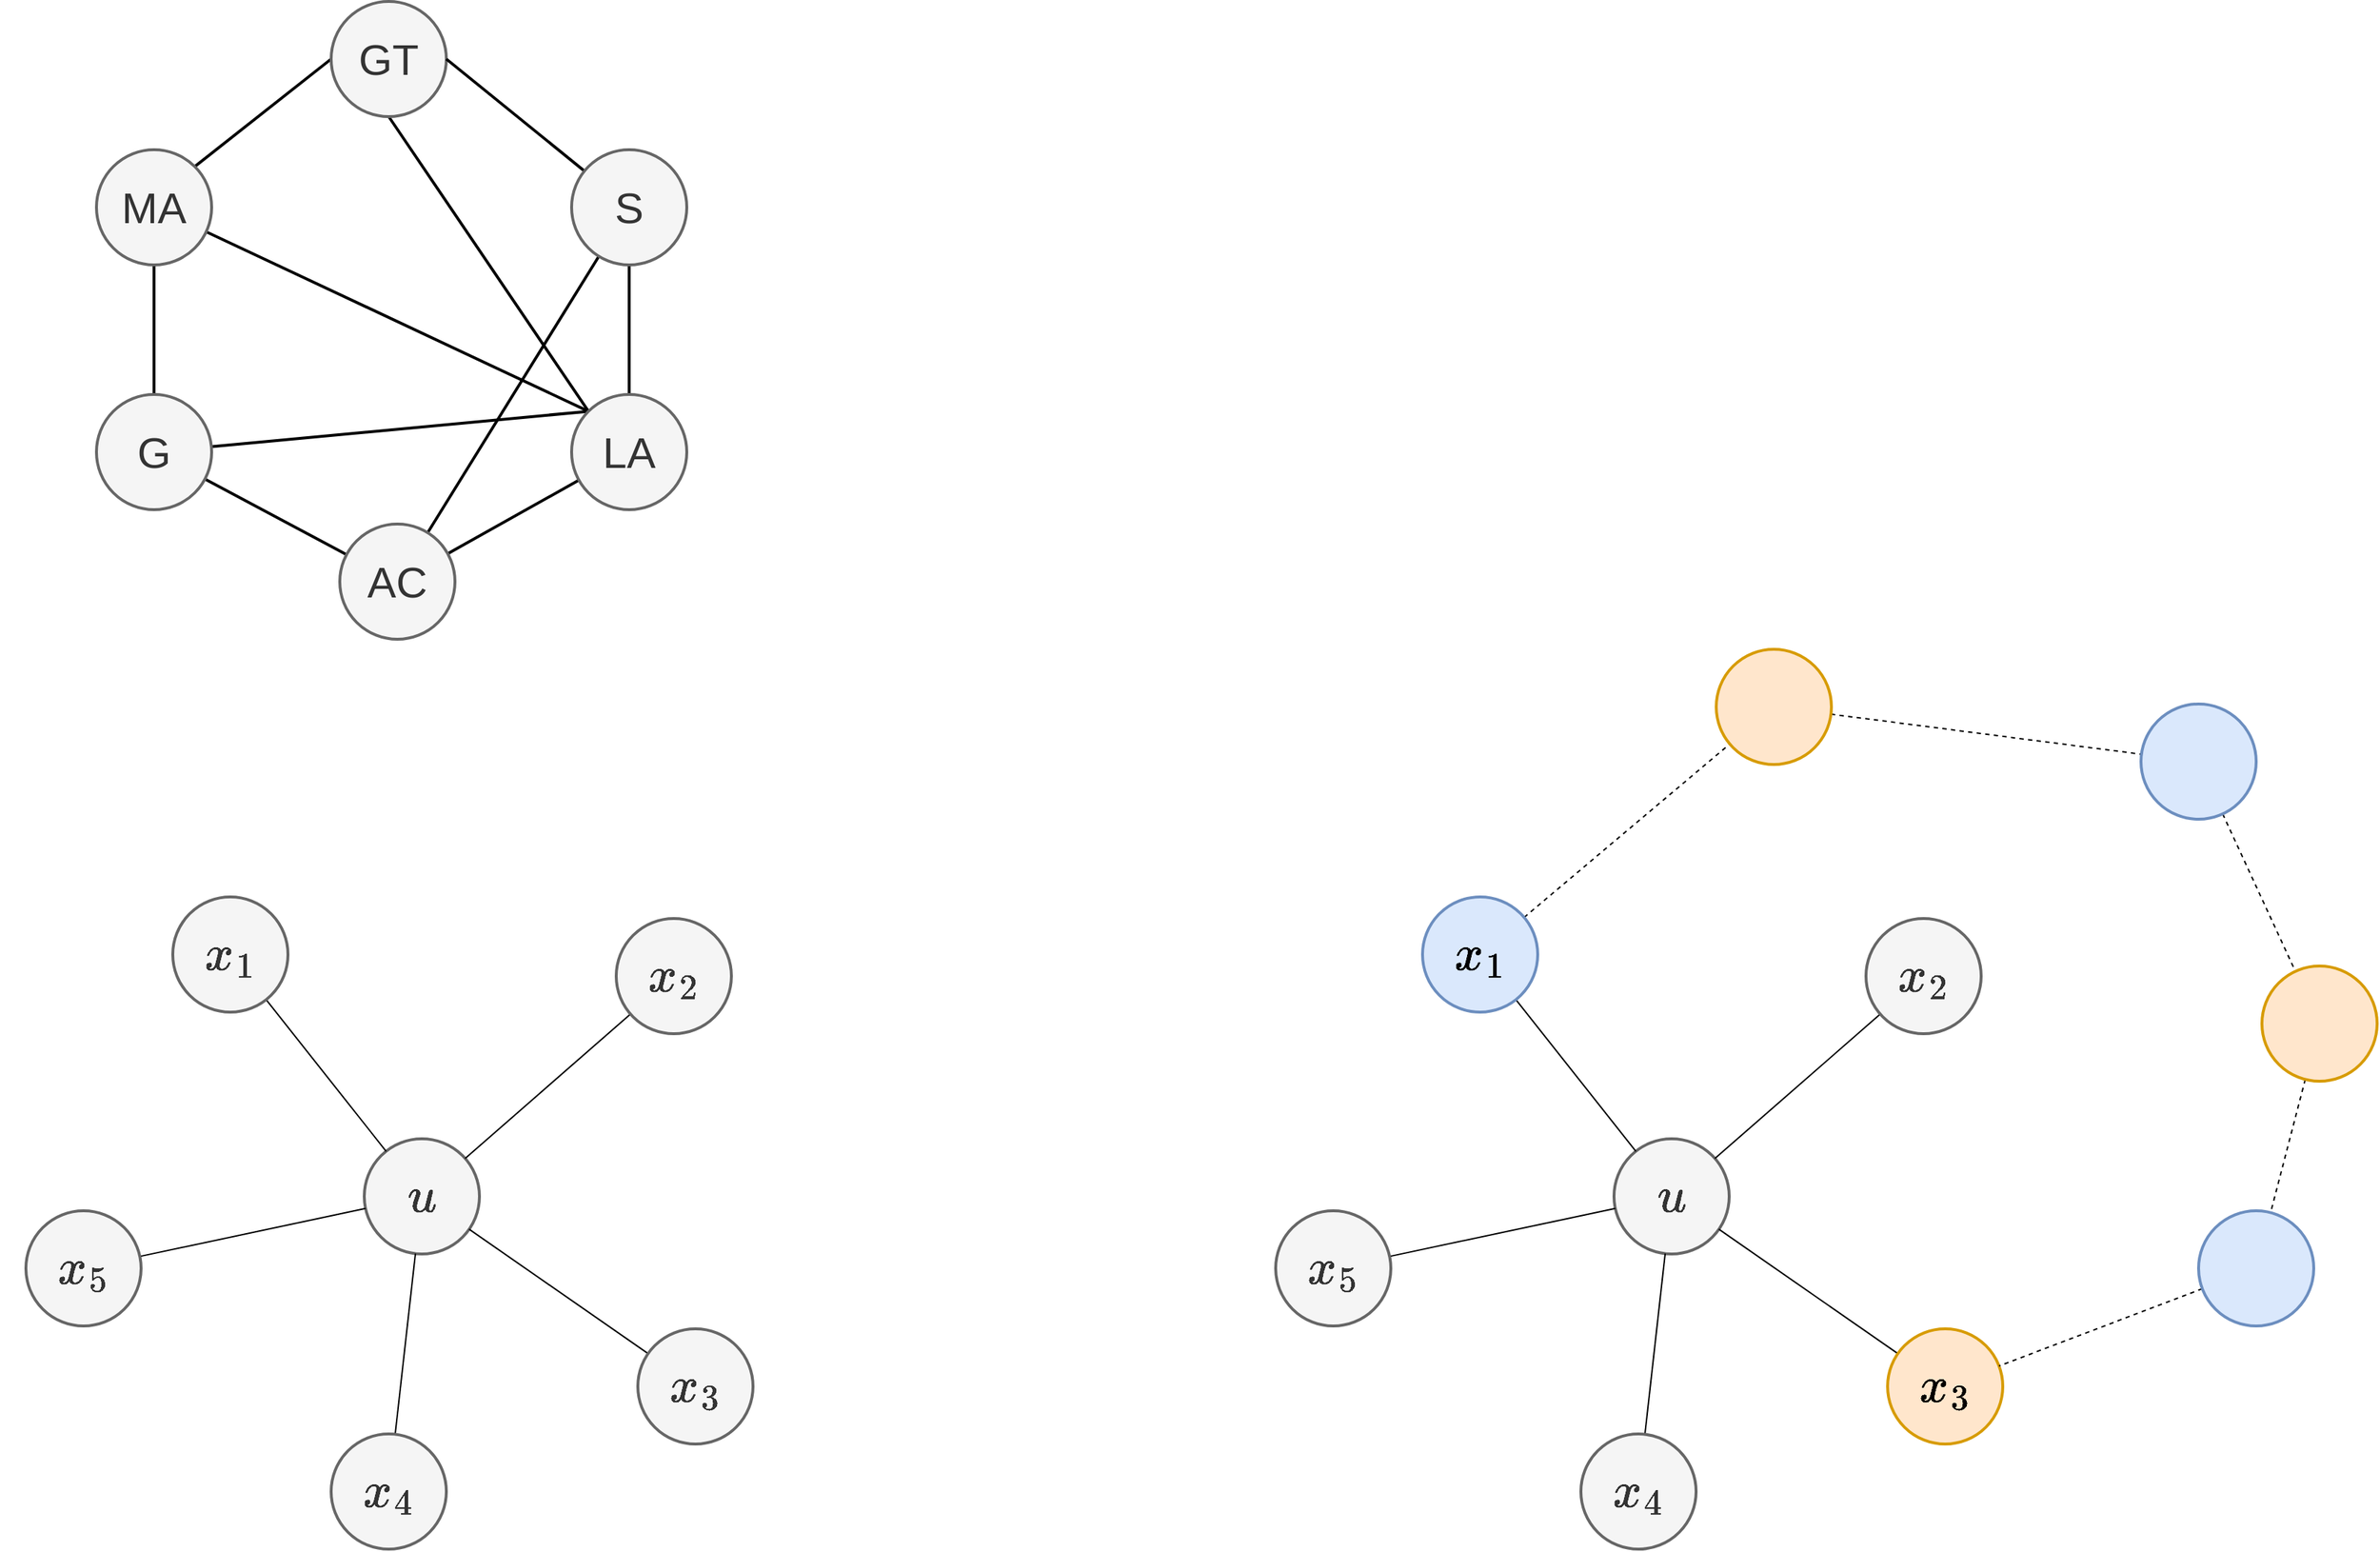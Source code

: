 <mxfile version="15.8.7" type="device"><diagram id="vD-1taEeAtevMlNxD4_d" name="第 1 页"><mxGraphModel dx="1454" dy="969" grid="0" gridSize="10" guides="1" tooltips="1" connect="1" arrows="1" fold="1" page="0" pageScale="1" pageWidth="827" pageHeight="1169" math="1" shadow="0"><root><mxCell id="0"/><mxCell id="1" parent="0"/><mxCell id="gYDpiqvSYtRGTGUkzogx-8" style="rounded=0;orthogonalLoop=1;jettySize=auto;html=1;entryX=1;entryY=0;entryDx=0;entryDy=0;fontSize=30;endArrow=none;endFill=0;exitX=0;exitY=0.5;exitDx=0;exitDy=0;strokeWidth=2;" parent="1" source="gYDpiqvSYtRGTGUkzogx-1" target="gYDpiqvSYtRGTGUkzogx-2" edge="1"><mxGeometry relative="1" as="geometry"/></mxCell><mxCell id="gYDpiqvSYtRGTGUkzogx-15" style="edgeStyle=none;rounded=0;orthogonalLoop=1;jettySize=auto;html=1;entryX=0;entryY=0;entryDx=0;entryDy=0;fontSize=30;endArrow=none;endFill=0;exitX=0.5;exitY=1;exitDx=0;exitDy=0;strokeWidth=2;" parent="1" source="gYDpiqvSYtRGTGUkzogx-1" target="gYDpiqvSYtRGTGUkzogx-5" edge="1"><mxGeometry relative="1" as="geometry"/></mxCell><mxCell id="gYDpiqvSYtRGTGUkzogx-1" value="GT" style="ellipse;whiteSpace=wrap;html=1;aspect=fixed;fontSize=30;strokeWidth=2;fillColor=#f5f5f5;fontColor=#333333;strokeColor=#666666;" parent="1" vertex="1"><mxGeometry x="278" y="80" width="80" height="80" as="geometry"/></mxCell><mxCell id="gYDpiqvSYtRGTGUkzogx-9" style="edgeStyle=none;rounded=0;orthogonalLoop=1;jettySize=auto;html=1;fontSize=30;endArrow=none;endFill=0;strokeWidth=2;" parent="1" source="gYDpiqvSYtRGTGUkzogx-2" target="gYDpiqvSYtRGTGUkzogx-3" edge="1"><mxGeometry relative="1" as="geometry"/></mxCell><mxCell id="gYDpiqvSYtRGTGUkzogx-16" style="edgeStyle=none;rounded=0;orthogonalLoop=1;jettySize=auto;html=1;entryX=0;entryY=0;entryDx=0;entryDy=0;fontSize=30;endArrow=none;endFill=0;strokeWidth=2;" parent="1" source="gYDpiqvSYtRGTGUkzogx-2" target="gYDpiqvSYtRGTGUkzogx-5" edge="1"><mxGeometry relative="1" as="geometry"/></mxCell><mxCell id="gYDpiqvSYtRGTGUkzogx-2" value="MA" style="ellipse;whiteSpace=wrap;html=1;aspect=fixed;fontSize=30;strokeWidth=2;fillColor=#f5f5f5;fontColor=#333333;strokeColor=#666666;" parent="1" vertex="1"><mxGeometry x="115" y="183" width="80" height="80" as="geometry"/></mxCell><mxCell id="gYDpiqvSYtRGTGUkzogx-10" style="edgeStyle=none;rounded=0;orthogonalLoop=1;jettySize=auto;html=1;fontSize=30;endArrow=none;endFill=0;strokeWidth=2;" parent="1" source="gYDpiqvSYtRGTGUkzogx-3" target="gYDpiqvSYtRGTGUkzogx-4" edge="1"><mxGeometry relative="1" as="geometry"/></mxCell><mxCell id="gYDpiqvSYtRGTGUkzogx-17" style="edgeStyle=none;rounded=0;orthogonalLoop=1;jettySize=auto;html=1;entryX=0;entryY=0;entryDx=0;entryDy=0;fontSize=30;endArrow=none;endFill=0;strokeWidth=2;" parent="1" source="gYDpiqvSYtRGTGUkzogx-3" target="gYDpiqvSYtRGTGUkzogx-5" edge="1"><mxGeometry relative="1" as="geometry"/></mxCell><mxCell id="gYDpiqvSYtRGTGUkzogx-3" value="G" style="ellipse;whiteSpace=wrap;html=1;aspect=fixed;fontSize=30;strokeWidth=2;fillColor=#f5f5f5;fontColor=#333333;strokeColor=#666666;" parent="1" vertex="1"><mxGeometry x="115" y="353" width="80" height="80" as="geometry"/></mxCell><mxCell id="gYDpiqvSYtRGTGUkzogx-11" style="edgeStyle=none;rounded=0;orthogonalLoop=1;jettySize=auto;html=1;fontSize=30;endArrow=none;endFill=0;strokeWidth=2;" parent="1" source="gYDpiqvSYtRGTGUkzogx-4" target="gYDpiqvSYtRGTGUkzogx-5" edge="1"><mxGeometry relative="1" as="geometry"/></mxCell><mxCell id="gYDpiqvSYtRGTGUkzogx-14" style="edgeStyle=none;rounded=0;orthogonalLoop=1;jettySize=auto;html=1;fontSize=30;endArrow=none;endFill=0;strokeWidth=2;" parent="1" source="gYDpiqvSYtRGTGUkzogx-4" target="gYDpiqvSYtRGTGUkzogx-7" edge="1"><mxGeometry relative="1" as="geometry"/></mxCell><mxCell id="gYDpiqvSYtRGTGUkzogx-4" value="AC" style="ellipse;whiteSpace=wrap;html=1;aspect=fixed;fontSize=30;strokeWidth=2;fillColor=#f5f5f5;fontColor=#333333;strokeColor=#666666;" parent="1" vertex="1"><mxGeometry x="284" y="443" width="80" height="80" as="geometry"/></mxCell><mxCell id="gYDpiqvSYtRGTGUkzogx-12" style="edgeStyle=none;rounded=0;orthogonalLoop=1;jettySize=auto;html=1;entryX=0.5;entryY=1;entryDx=0;entryDy=0;fontSize=30;endArrow=none;endFill=0;strokeWidth=2;" parent="1" source="gYDpiqvSYtRGTGUkzogx-5" target="gYDpiqvSYtRGTGUkzogx-7" edge="1"><mxGeometry relative="1" as="geometry"/></mxCell><mxCell id="gYDpiqvSYtRGTGUkzogx-5" value="LA" style="ellipse;whiteSpace=wrap;html=1;aspect=fixed;fontSize=30;strokeWidth=2;fillColor=#f5f5f5;fontColor=#333333;strokeColor=#666666;" parent="1" vertex="1"><mxGeometry x="445" y="353" width="80" height="80" as="geometry"/></mxCell><mxCell id="gYDpiqvSYtRGTGUkzogx-13" style="edgeStyle=none;rounded=0;orthogonalLoop=1;jettySize=auto;html=1;fontSize=30;endArrow=none;endFill=0;entryX=1;entryY=0.5;entryDx=0;entryDy=0;strokeWidth=2;" parent="1" source="gYDpiqvSYtRGTGUkzogx-7" target="gYDpiqvSYtRGTGUkzogx-1" edge="1"><mxGeometry relative="1" as="geometry"><mxPoint x="357" y="134" as="targetPoint"/></mxGeometry></mxCell><mxCell id="gYDpiqvSYtRGTGUkzogx-7" value="S" style="ellipse;whiteSpace=wrap;html=1;aspect=fixed;fontSize=30;strokeWidth=2;fillColor=#f5f5f5;fontColor=#333333;strokeColor=#666666;" parent="1" vertex="1"><mxGeometry x="445" y="183" width="80" height="80" as="geometry"/></mxCell><mxCell id="BHNeVTPEw9CEweol9IIu-1" value="$$u$$" style="ellipse;whiteSpace=wrap;html=1;aspect=fixed;fontSize=30;strokeWidth=2;fillColor=#f5f5f5;fontColor=#333333;strokeColor=#666666;" vertex="1" parent="1"><mxGeometry x="301" y="870" width="80" height="80" as="geometry"/></mxCell><mxCell id="BHNeVTPEw9CEweol9IIu-8" style="edgeStyle=none;rounded=0;orthogonalLoop=1;jettySize=auto;html=1;endArrow=none;endFill=0;" edge="1" parent="1" source="BHNeVTPEw9CEweol9IIu-2" target="BHNeVTPEw9CEweol9IIu-1"><mxGeometry relative="1" as="geometry"/></mxCell><mxCell id="BHNeVTPEw9CEweol9IIu-2" value="$$x_1$$" style="ellipse;whiteSpace=wrap;html=1;aspect=fixed;fontSize=30;strokeWidth=2;fillColor=#f5f5f5;fontColor=#333333;strokeColor=#666666;" vertex="1" parent="1"><mxGeometry x="168" y="702" width="80" height="80" as="geometry"/></mxCell><mxCell id="BHNeVTPEw9CEweol9IIu-9" style="edgeStyle=none;rounded=0;orthogonalLoop=1;jettySize=auto;html=1;endArrow=none;endFill=0;" edge="1" parent="1" source="BHNeVTPEw9CEweol9IIu-3" target="BHNeVTPEw9CEweol9IIu-1"><mxGeometry relative="1" as="geometry"/></mxCell><mxCell id="BHNeVTPEw9CEweol9IIu-3" value="$$x_2$$" style="ellipse;whiteSpace=wrap;html=1;aspect=fixed;fontSize=30;strokeWidth=2;fillColor=#f5f5f5;fontColor=#333333;strokeColor=#666666;" vertex="1" parent="1"><mxGeometry x="476" y="717" width="80" height="80" as="geometry"/></mxCell><mxCell id="BHNeVTPEw9CEweol9IIu-10" style="edgeStyle=none;rounded=0;orthogonalLoop=1;jettySize=auto;html=1;endArrow=none;endFill=0;" edge="1" parent="1" source="BHNeVTPEw9CEweol9IIu-4" target="BHNeVTPEw9CEweol9IIu-1"><mxGeometry relative="1" as="geometry"/></mxCell><mxCell id="BHNeVTPEw9CEweol9IIu-4" value="$$x_3$$" style="ellipse;whiteSpace=wrap;html=1;aspect=fixed;fontSize=30;strokeWidth=2;fillColor=#f5f5f5;fontColor=#333333;strokeColor=#666666;" vertex="1" parent="1"><mxGeometry x="491" y="1002" width="80" height="80" as="geometry"/></mxCell><mxCell id="BHNeVTPEw9CEweol9IIu-11" style="edgeStyle=none;rounded=0;orthogonalLoop=1;jettySize=auto;html=1;endArrow=none;endFill=0;" edge="1" parent="1" source="BHNeVTPEw9CEweol9IIu-5" target="BHNeVTPEw9CEweol9IIu-1"><mxGeometry relative="1" as="geometry"/></mxCell><mxCell id="BHNeVTPEw9CEweol9IIu-5" value="$$x_4$$" style="ellipse;whiteSpace=wrap;html=1;aspect=fixed;fontSize=30;strokeWidth=2;fillColor=#f5f5f5;fontColor=#333333;strokeColor=#666666;" vertex="1" parent="1"><mxGeometry x="278" y="1075" width="80" height="80" as="geometry"/></mxCell><mxCell id="BHNeVTPEw9CEweol9IIu-7" style="rounded=0;orthogonalLoop=1;jettySize=auto;html=1;endArrow=none;endFill=0;" edge="1" parent="1" source="BHNeVTPEw9CEweol9IIu-6" target="BHNeVTPEw9CEweol9IIu-1"><mxGeometry relative="1" as="geometry"/></mxCell><mxCell id="BHNeVTPEw9CEweol9IIu-6" value="$$x_5$$" style="ellipse;whiteSpace=wrap;html=1;aspect=fixed;fontSize=30;strokeWidth=2;fillColor=#f5f5f5;fontColor=#333333;strokeColor=#666666;" vertex="1" parent="1"><mxGeometry x="66" y="920" width="80" height="80" as="geometry"/></mxCell><mxCell id="BHNeVTPEw9CEweol9IIu-12" value="$$u$$" style="ellipse;whiteSpace=wrap;html=1;aspect=fixed;fontSize=30;strokeWidth=2;fillColor=#f5f5f5;fontColor=#333333;strokeColor=#666666;" vertex="1" parent="1"><mxGeometry x="1169" y="870" width="80" height="80" as="geometry"/></mxCell><mxCell id="BHNeVTPEw9CEweol9IIu-13" style="edgeStyle=none;rounded=0;orthogonalLoop=1;jettySize=auto;html=1;endArrow=none;endFill=0;" edge="1" source="BHNeVTPEw9CEweol9IIu-14" target="BHNeVTPEw9CEweol9IIu-12" parent="1"><mxGeometry relative="1" as="geometry"/></mxCell><mxCell id="BHNeVTPEw9CEweol9IIu-24" style="edgeStyle=none;rounded=0;orthogonalLoop=1;jettySize=auto;html=1;endArrow=none;endFill=0;dashed=1;" edge="1" parent="1" source="BHNeVTPEw9CEweol9IIu-14" target="BHNeVTPEw9CEweol9IIu-23"><mxGeometry relative="1" as="geometry"/></mxCell><mxCell id="BHNeVTPEw9CEweol9IIu-14" value="$$x_1$$" style="ellipse;whiteSpace=wrap;html=1;aspect=fixed;fontSize=30;strokeWidth=2;fillColor=#dae8fc;strokeColor=#6c8ebf;" vertex="1" parent="1"><mxGeometry x="1036" y="702" width="80" height="80" as="geometry"/></mxCell><mxCell id="BHNeVTPEw9CEweol9IIu-15" style="edgeStyle=none;rounded=0;orthogonalLoop=1;jettySize=auto;html=1;endArrow=none;endFill=0;" edge="1" source="BHNeVTPEw9CEweol9IIu-16" target="BHNeVTPEw9CEweol9IIu-12" parent="1"><mxGeometry relative="1" as="geometry"/></mxCell><mxCell id="BHNeVTPEw9CEweol9IIu-16" value="$$x_2$$" style="ellipse;whiteSpace=wrap;html=1;aspect=fixed;fontSize=30;strokeWidth=2;fillColor=#f5f5f5;fontColor=#333333;strokeColor=#666666;" vertex="1" parent="1"><mxGeometry x="1344" y="717" width="80" height="80" as="geometry"/></mxCell><mxCell id="BHNeVTPEw9CEweol9IIu-17" style="edgeStyle=none;rounded=0;orthogonalLoop=1;jettySize=auto;html=1;endArrow=none;endFill=0;" edge="1" source="BHNeVTPEw9CEweol9IIu-18" target="BHNeVTPEw9CEweol9IIu-12" parent="1"><mxGeometry relative="1" as="geometry"/></mxCell><mxCell id="BHNeVTPEw9CEweol9IIu-18" value="$$x_3$$" style="ellipse;whiteSpace=wrap;html=1;aspect=fixed;fontSize=30;strokeWidth=2;fillColor=#ffe6cc;strokeColor=#d79b00;" vertex="1" parent="1"><mxGeometry x="1359" y="1002" width="80" height="80" as="geometry"/></mxCell><mxCell id="BHNeVTPEw9CEweol9IIu-19" style="edgeStyle=none;rounded=0;orthogonalLoop=1;jettySize=auto;html=1;endArrow=none;endFill=0;" edge="1" source="BHNeVTPEw9CEweol9IIu-20" target="BHNeVTPEw9CEweol9IIu-12" parent="1"><mxGeometry relative="1" as="geometry"/></mxCell><mxCell id="BHNeVTPEw9CEweol9IIu-20" value="$$x_4$$" style="ellipse;whiteSpace=wrap;html=1;aspect=fixed;fontSize=30;strokeWidth=2;fillColor=#f5f5f5;fontColor=#333333;strokeColor=#666666;" vertex="1" parent="1"><mxGeometry x="1146" y="1075" width="80" height="80" as="geometry"/></mxCell><mxCell id="BHNeVTPEw9CEweol9IIu-21" style="rounded=0;orthogonalLoop=1;jettySize=auto;html=1;endArrow=none;endFill=0;" edge="1" source="BHNeVTPEw9CEweol9IIu-22" target="BHNeVTPEw9CEweol9IIu-12" parent="1"><mxGeometry relative="1" as="geometry"/></mxCell><mxCell id="BHNeVTPEw9CEweol9IIu-22" value="$$x_5$$" style="ellipse;whiteSpace=wrap;html=1;aspect=fixed;fontSize=30;strokeWidth=2;fillColor=#f5f5f5;fontColor=#333333;strokeColor=#666666;" vertex="1" parent="1"><mxGeometry x="934" y="920" width="80" height="80" as="geometry"/></mxCell><mxCell id="BHNeVTPEw9CEweol9IIu-26" style="edgeStyle=none;rounded=0;orthogonalLoop=1;jettySize=auto;html=1;dashed=1;endArrow=none;endFill=0;" edge="1" parent="1" source="BHNeVTPEw9CEweol9IIu-23" target="BHNeVTPEw9CEweol9IIu-25"><mxGeometry relative="1" as="geometry"/></mxCell><mxCell id="BHNeVTPEw9CEweol9IIu-23" value="" style="ellipse;whiteSpace=wrap;html=1;aspect=fixed;fontSize=30;strokeWidth=2;fillColor=#ffe6cc;strokeColor=#d79b00;" vertex="1" parent="1"><mxGeometry x="1240" y="530" width="80" height="80" as="geometry"/></mxCell><mxCell id="BHNeVTPEw9CEweol9IIu-31" style="edgeStyle=none;rounded=0;orthogonalLoop=1;jettySize=auto;html=1;dashed=1;endArrow=none;endFill=0;" edge="1" parent="1" source="BHNeVTPEw9CEweol9IIu-25" target="BHNeVTPEw9CEweol9IIu-27"><mxGeometry relative="1" as="geometry"/></mxCell><mxCell id="BHNeVTPEw9CEweol9IIu-25" value="" style="ellipse;whiteSpace=wrap;html=1;aspect=fixed;fontSize=30;strokeWidth=2;fillColor=#dae8fc;strokeColor=#6c8ebf;" vertex="1" parent="1"><mxGeometry x="1535" y="568" width="80" height="80" as="geometry"/></mxCell><mxCell id="BHNeVTPEw9CEweol9IIu-30" style="edgeStyle=none;rounded=0;orthogonalLoop=1;jettySize=auto;html=1;dashed=1;endArrow=none;endFill=0;" edge="1" parent="1" source="BHNeVTPEw9CEweol9IIu-27" target="BHNeVTPEw9CEweol9IIu-28"><mxGeometry relative="1" as="geometry"/></mxCell><mxCell id="BHNeVTPEw9CEweol9IIu-27" value="" style="ellipse;whiteSpace=wrap;html=1;aspect=fixed;fontSize=30;strokeWidth=2;fillColor=#ffe6cc;strokeColor=#d79b00;" vertex="1" parent="1"><mxGeometry x="1619" y="750" width="80" height="80" as="geometry"/></mxCell><mxCell id="BHNeVTPEw9CEweol9IIu-29" style="edgeStyle=none;rounded=0;orthogonalLoop=1;jettySize=auto;html=1;dashed=1;endArrow=none;endFill=0;" edge="1" parent="1" source="BHNeVTPEw9CEweol9IIu-28" target="BHNeVTPEw9CEweol9IIu-18"><mxGeometry relative="1" as="geometry"/></mxCell><mxCell id="BHNeVTPEw9CEweol9IIu-28" value="" style="ellipse;whiteSpace=wrap;html=1;aspect=fixed;fontSize=30;strokeWidth=2;fillColor=#dae8fc;strokeColor=#6c8ebf;" vertex="1" parent="1"><mxGeometry x="1575" y="920" width="80" height="80" as="geometry"/></mxCell></root></mxGraphModel></diagram></mxfile>